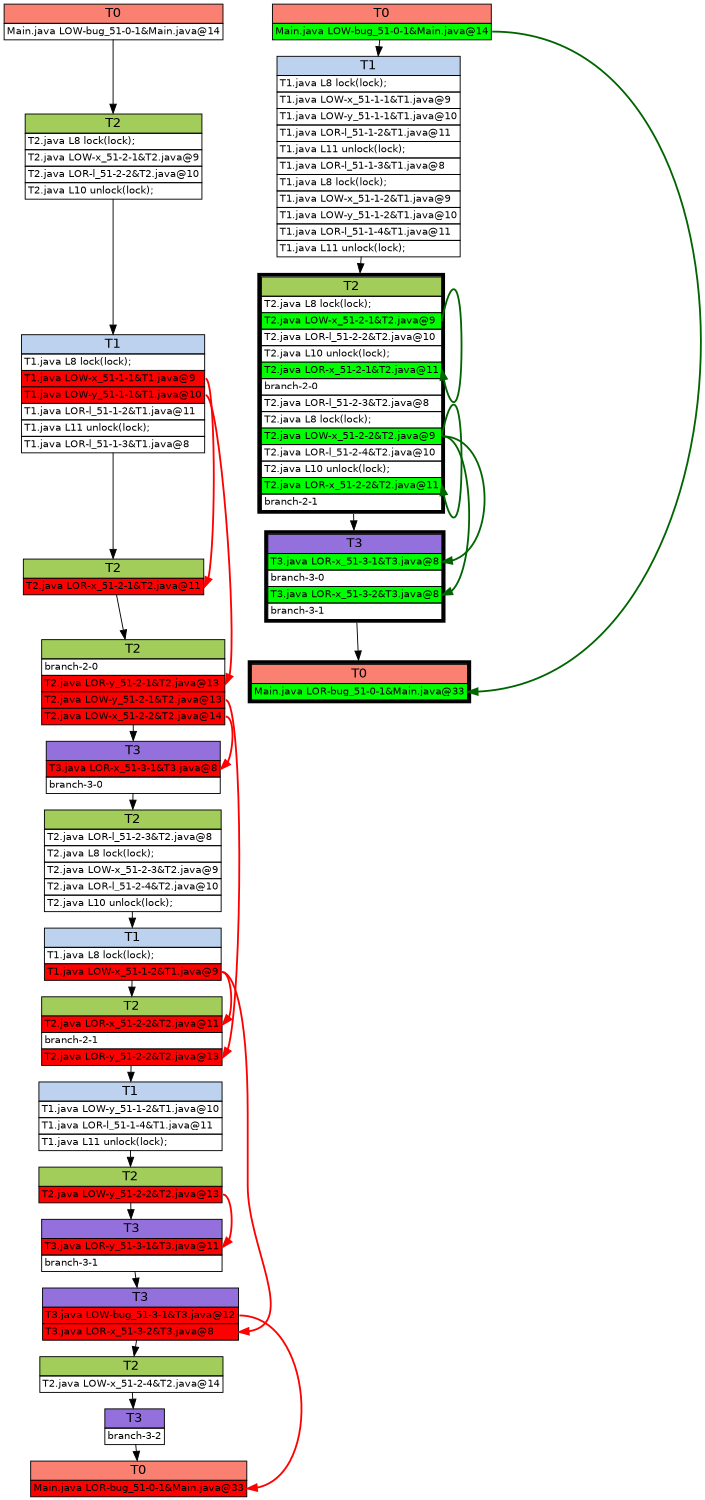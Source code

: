 digraph G {
	center=1;
	ranksep=.25; size = "7.5,10";
	node [shape=record]

labelloc=top;
labeljust=left;
f0 [fontname="Helvetica", fontsize="11", shape=none, margin=0,
	label=<<table border="0" cellspacing="0">
		<tr><td border="1" bgcolor="salmon"><font point-size="14">T0</font></td></tr>
		<tr><td align="left" border="1">Main.java LOW-bug_51-0-1&amp;Main.java@14</td></tr>
	</table>>
]

f1 [fontname="Helvetica", fontsize="11", shape=none, margin=0,
	label=<<table border="0" cellspacing="0">
		<tr><td border="1" bgcolor="darkolivegreen3"><font point-size="14">T2</font></td></tr>
		<tr><td align="left" border="1">T2.java L8 lock(lock);</td></tr>
		<tr><td align="left" border="1">T2.java LOW-x_51-2-1&amp;T2.java@9</td></tr>
		<tr><td align="left" border="1">T2.java LOR-l_51-2-2&amp;T2.java@10</td></tr>
		<tr><td align="left" border="1">T2.java L10 unlock(lock);</td></tr>
	</table>>
]

f2 [fontname="Helvetica", fontsize="11", shape=none, margin=0,
	label=<<table border="0" cellspacing="0">
		<tr><td border="1" bgcolor="lightsteelblue2"><font point-size="14">T1</font></td></tr>
		<tr><td align="left" border="1">T1.java L8 lock(lock);</td></tr>
		<tr><td align="left" border="1" port="22" bgcolor="red">T1.java LOW-x_51-1-1&amp;T1.java@9</td></tr>
		<tr><td align="left" border="1" port="62" bgcolor="red">T1.java LOW-y_51-1-1&amp;T1.java@10</td></tr>
		<tr><td align="left" border="1">T1.java LOR-l_51-1-2&amp;T1.java@11</td></tr>
		<tr><td align="left" border="1">T1.java L11 unlock(lock);</td></tr>
		<tr><td align="left" border="1">T1.java LOR-l_51-1-3&amp;T1.java@8</td></tr>
	</table>>
]

f3 [fontname="Helvetica", fontsize="11", shape=none, margin=0,
	label=<<table border="0" cellspacing="0">
		<tr><td border="1" bgcolor="darkolivegreen3"><font point-size="14">T2</font></td></tr>
		<tr><td align="left" border="1" port="21" bgcolor="red">T2.java LOR-x_51-2-1&amp;T2.java@11</td></tr>
	</table>>
]

f4 [fontname="Helvetica", fontsize="11", shape=none, margin=0,
	label=<<table border="0" cellspacing="0">
		<tr><td border="1" bgcolor="darkolivegreen3"><font point-size="14">T2</font></td></tr>
		<tr><td align="left" border="1">branch-2-0</td></tr>
		<tr><td align="left" border="1" port="61" bgcolor="red">T2.java LOR-y_51-2-1&amp;T2.java@13</td></tr>
		<tr><td align="left" border="1" port="72" bgcolor="red">T2.java LOW-y_51-2-1&amp;T2.java@13</td></tr>
		<tr><td align="left" border="1" port="42" bgcolor="red">T2.java LOW-x_51-2-2&amp;T2.java@14</td></tr>
	</table>>
]

f5 [fontname="Helvetica", fontsize="11", shape=none, margin=0,
	label=<<table border="0" cellspacing="0">
		<tr><td border="1" bgcolor="mediumpurple"><font point-size="14">T3</font></td></tr>
		<tr><td align="left" border="1" port="41" bgcolor="red">T3.java LOR-x_51-3-1&amp;T3.java@8</td></tr>
		<tr><td align="left" border="1">branch-3-0</td></tr>
	</table>>
]

f6 [fontname="Helvetica", fontsize="11", shape=none, margin=0,
	label=<<table border="0" cellspacing="0">
		<tr><td border="1" bgcolor="darkolivegreen3"><font point-size="14">T2</font></td></tr>
		<tr><td align="left" border="1">T2.java LOR-l_51-2-3&amp;T2.java@8</td></tr>
		<tr><td align="left" border="1">T2.java L8 lock(lock);</td></tr>
		<tr><td align="left" border="1">T2.java LOW-x_51-2-3&amp;T2.java@9</td></tr>
		<tr><td align="left" border="1">T2.java LOR-l_51-2-4&amp;T2.java@10</td></tr>
		<tr><td align="left" border="1">T2.java L10 unlock(lock);</td></tr>
	</table>>
]

f7 [fontname="Helvetica", fontsize="11", shape=none, margin=0,
	label=<<table border="0" cellspacing="0">
		<tr><td border="1" bgcolor="lightsteelblue2"><font point-size="14">T1</font></td></tr>
		<tr><td align="left" border="1">T1.java L8 lock(lock);</td></tr>
		<tr><td align="left" border="1" port="32" bgcolor="red">T1.java LOW-x_51-1-2&amp;T1.java@9</td></tr>
	</table>>
]

f8 [fontname="Helvetica", fontsize="11", shape=none, margin=0,
	label=<<table border="0" cellspacing="0">
		<tr><td border="1" bgcolor="darkolivegreen3"><font point-size="14">T2</font></td></tr>
		<tr><td align="left" border="1" port="31" bgcolor="red">T2.java LOR-x_51-2-2&amp;T2.java@11</td></tr>
		<tr><td align="left" border="1">branch-2-1</td></tr>
		<tr><td align="left" border="1" port="71" bgcolor="red">T2.java LOR-y_51-2-2&amp;T2.java@13</td></tr>
	</table>>
]

f9 [fontname="Helvetica", fontsize="11", shape=none, margin=0,
	label=<<table border="0" cellspacing="0">
		<tr><td border="1" bgcolor="lightsteelblue2"><font point-size="14">T1</font></td></tr>
		<tr><td align="left" border="1">T1.java LOW-y_51-1-2&amp;T1.java@10</td></tr>
		<tr><td align="left" border="1">T1.java LOR-l_51-1-4&amp;T1.java@11</td></tr>
		<tr><td align="left" border="1">T1.java L11 unlock(lock);</td></tr>
	</table>>
]

f10 [fontname="Helvetica", fontsize="11", shape=none, margin=0,
	label=<<table border="0" cellspacing="0">
		<tr><td border="1" bgcolor="darkolivegreen3"><font point-size="14">T2</font></td></tr>
		<tr><td align="left" border="1" port="82" bgcolor="red">T2.java LOW-y_51-2-2&amp;T2.java@13</td></tr>
	</table>>
]

f11 [fontname="Helvetica", fontsize="11", shape=none, margin=0,
	label=<<table border="0" cellspacing="0">
		<tr><td border="1" bgcolor="mediumpurple"><font point-size="14">T3</font></td></tr>
		<tr><td align="left" border="1" port="81" bgcolor="red">T3.java LOR-y_51-3-1&amp;T3.java@11</td></tr>
		<tr><td align="left" border="1">branch-3-1</td></tr>
	</table>>
]

f12 [fontname="Helvetica", fontsize="11", shape=none, margin=0,
	label=<<table border="0" cellspacing="0">
		<tr><td border="1" bgcolor="mediumpurple"><font point-size="14">T3</font></td></tr>
		<tr><td align="left" border="1" port="12" bgcolor="red">T3.java LOW-bug_51-3-1&amp;T3.java@12</td></tr>
		<tr><td align="left" border="1" port="51" bgcolor="red">T3.java LOR-x_51-3-2&amp;T3.java@8</td></tr>
	</table>>
]

f13 [fontname="Helvetica", fontsize="11", shape=none, margin=0,
	label=<<table border="0" cellspacing="0">
		<tr><td border="1" bgcolor="darkolivegreen3"><font point-size="14">T2</font></td></tr>
		<tr><td align="left" border="1">T2.java LOW-x_51-2-4&amp;T2.java@14</td></tr>
	</table>>
]

f14 [fontname="Helvetica", fontsize="11", shape=none, margin=0,
	label=<<table border="0" cellspacing="0">
		<tr><td border="1" bgcolor="mediumpurple"><font point-size="14">T3</font></td></tr>
		<tr><td align="left" border="1">branch-3-2</td></tr>
	</table>>
]

f15 [fontname="Helvetica", fontsize="11", shape=none, margin=0,
	label=<<table border="0" cellspacing="0">
		<tr><td border="1" bgcolor="salmon"><font point-size="14">T0</font></td></tr>
		<tr><td align="left" border="1" port="11" bgcolor="red">Main.java LOR-bug_51-0-1&amp;Main.java@33</td></tr>
	</table>>
]

f0 -> f1;
f1 -> f2;
f2 -> f3;
f3 -> f4;
f4 -> f5;
f5 -> f6;
f6 -> f7;
f7 -> f8;
f8 -> f9;
f9 -> f10;
f10 -> f11;
f11 -> f12;
f12 -> f13;
f13 -> f14;
f14 -> f15;
f12:12:e -> f15:11:e [color="red", fontcolor="red", style=bold] ;


f2:22:e -> f3:21:e [color="red", fontcolor="red", style=bold] ;


f7:32:e -> f8:31:e [color="red", fontcolor="red", style=bold] ;


f4:42:e -> f5:41:e [color="red", fontcolor="red", style=bold] ;


f7:32:e -> f12:51:e [color="red", fontcolor="red", style=bold] ;


f2:62:e -> f4:61:e [color="red", fontcolor="red", style=bold] ;


f4:72:e -> f8:71:e [color="red", fontcolor="red", style=bold] ;


f10:82:e -> f11:81:e [color="red", fontcolor="red", style=bold] ;


a0 [fontname="Helvetica", fontsize="11", shape=none, margin=0,
	label=<<table border="0" cellspacing="0">
		<tr><td border="1" bgcolor="salmon"><font point-size="14">T0</font></td></tr>
		<tr><td align="left" border="1" port="12" bgcolor="green">Main.java LOW-bug_51-0-1&amp;Main.java@14</td></tr>
	</table>>
]

a1 [fontname="Helvetica", fontsize="11", shape=none, margin=0,
	label=<<table border="0" cellspacing="0">
		<tr><td border="1" bgcolor="lightsteelblue2"><font point-size="14">T1</font></td></tr>
		<tr><td align="left" border="1">T1.java L8 lock(lock);</td></tr>
		<tr><td align="left" border="1">T1.java LOW-x_51-1-1&amp;T1.java@9</td></tr>
		<tr><td align="left" border="1">T1.java LOW-y_51-1-1&amp;T1.java@10</td></tr>
		<tr><td align="left" border="1">T1.java LOR-l_51-1-2&amp;T1.java@11</td></tr>
		<tr><td align="left" border="1">T1.java L11 unlock(lock);</td></tr>
		<tr><td align="left" border="1">T1.java LOR-l_51-1-3&amp;T1.java@8</td></tr>
		<tr><td align="left" border="1">T1.java L8 lock(lock);</td></tr>
		<tr><td align="left" border="1">T1.java LOW-x_51-1-2&amp;T1.java@9</td></tr>
		<tr><td align="left" border="1">T1.java LOW-y_51-1-2&amp;T1.java@10</td></tr>
		<tr><td align="left" border="1">T1.java LOR-l_51-1-4&amp;T1.java@11</td></tr>
		<tr><td align="left" border="1">T1.java L11 unlock(lock);</td></tr>
	</table>>
]

a2 [fontname="Helvetica", fontsize="11", shape=none, margin=0,
	label=<<table border="4" cellspacing="0">
		<tr><td border="1" bgcolor="darkolivegreen3"><font point-size="14">T2</font></td></tr>
		<tr><td align="left" border="1">T2.java L8 lock(lock);</td></tr>
		<tr><td align="left" border="1" port="22" bgcolor="green">T2.java LOW-x_51-2-1&amp;T2.java@9</td></tr>
		<tr><td align="left" border="1">T2.java LOR-l_51-2-2&amp;T2.java@10</td></tr>
		<tr><td align="left" border="1">T2.java L10 unlock(lock);</td></tr>
		<tr><td align="left" border="1" port="21" bgcolor="green">T2.java LOR-x_51-2-1&amp;T2.java@11</td></tr>
		<tr><td align="left" border="1">branch-2-0</td></tr>
		<tr><td align="left" border="1">T2.java LOR-l_51-2-3&amp;T2.java@8</td></tr>
		<tr><td align="left" border="1">T2.java L8 lock(lock);</td></tr>
		<tr><td align="left" border="1" port="32" bgcolor="green">T2.java LOW-x_51-2-2&amp;T2.java@9</td></tr>
		<tr><td align="left" border="1">T2.java LOR-l_51-2-4&amp;T2.java@10</td></tr>
		<tr><td align="left" border="1">T2.java L10 unlock(lock);</td></tr>
		<tr><td align="left" border="1" port="31" bgcolor="green">T2.java LOR-x_51-2-2&amp;T2.java@11</td></tr>
		<tr><td align="left" border="1">branch-2-1</td></tr>
	</table>>
]

a3 [fontname="Helvetica", fontsize="11", shape=none, margin=0,
	label=<<table border="4" cellspacing="0">
		<tr><td border="1" bgcolor="mediumpurple"><font point-size="14">T3</font></td></tr>
		<tr><td align="left" border="1" port="41" bgcolor="green">T3.java LOR-x_51-3-1&amp;T3.java@8</td></tr>
		<tr><td align="left" border="1">branch-3-0</td></tr>
		<tr><td align="left" border="1" port="51" bgcolor="green">T3.java LOR-x_51-3-2&amp;T3.java@8</td></tr>
		<tr><td align="left" border="1">branch-3-1</td></tr>
	</table>>
]

a4 [fontname="Helvetica", fontsize="11", shape=none, margin=0,
	label=<<table border="4" cellspacing="0">
		<tr><td border="1" bgcolor="salmon"><font point-size="14">T0</font></td></tr>
		<tr><td align="left" border="1" port="11" bgcolor="green">Main.java LOR-bug_51-0-1&amp;Main.java@33</td></tr>
	</table>>
]

a0 -> a1;
a1 -> a2;
a2 -> a3;
a3 -> a4;
a0:12:e -> a4:11:e [color="darkgreen", fontcolor="darkgreen", style=bold] ;


a2:22:e -> a2:21:e [color="darkgreen", fontcolor="darkgreen", style=bold] ;


a2:32:e -> a2:31:e [color="darkgreen", fontcolor="darkgreen", style=bold] ;


a2:32:e -> a3:41:e [color="darkgreen", fontcolor="darkgreen", style=bold] ;


a2:32:e -> a3:51:e [color="darkgreen", fontcolor="darkgreen", style=bold] ;


}
